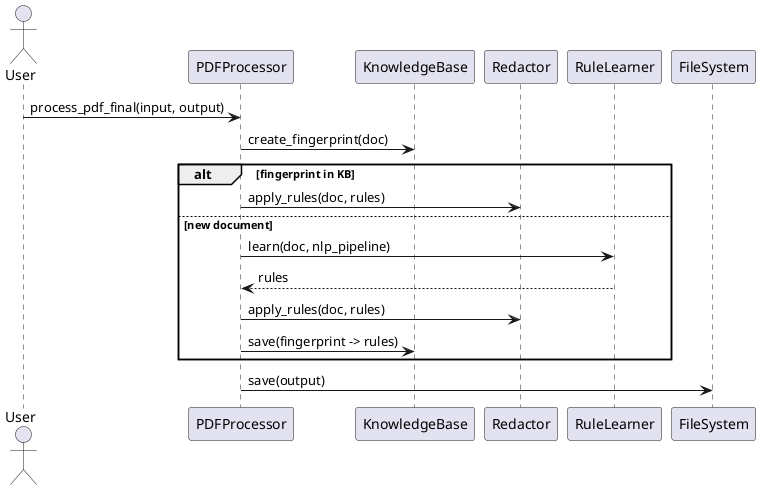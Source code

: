 @startuml
' Sequence diagram: process_pdf_final
actor User
User -> PDFProcessor: process_pdf_final(input, output)
PDFProcessor -> KnowledgeBase: create_fingerprint(doc)
alt fingerprint in KB
PDFProcessor -> Redactor: apply_rules(doc, rules)
else new document
PDFProcessor -> RuleLearner: learn(doc, nlp_pipeline)
RuleLearner --> PDFProcessor: rules
PDFProcessor -> Redactor: apply_rules(doc, rules)
PDFProcessor -> KnowledgeBase: save(fingerprint -> rules)
end
PDFProcessor -> FileSystem: save(output)
@enduml